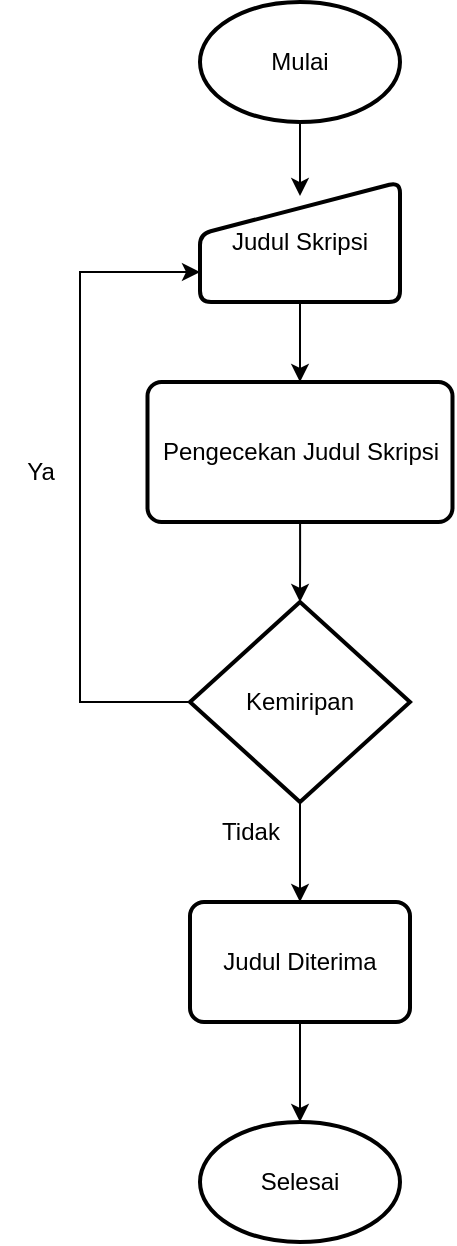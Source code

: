 <mxfile version="24.4.0" type="device">
  <diagram id="OdBznWuVRIDkl_L019tA" name="Page-1">
    <mxGraphModel dx="1026" dy="556" grid="1" gridSize="10" guides="1" tooltips="1" connect="1" arrows="1" fold="1" page="1" pageScale="1" pageWidth="850" pageHeight="1100" math="0" shadow="0">
      <root>
        <mxCell id="0" />
        <mxCell id="1" parent="0" />
        <mxCell id="NMxiUpryVwW1pO4ZAL9c-1" value="Mulai" style="strokeWidth=2;html=1;shape=mxgraph.flowchart.start_1;whiteSpace=wrap;" vertex="1" parent="1">
          <mxGeometry x="310" y="50" width="100" height="60" as="geometry" />
        </mxCell>
        <mxCell id="NMxiUpryVwW1pO4ZAL9c-2" value="&lt;font style=&quot;font-size: 12px;&quot;&gt;Pengecekan Judul Skripsi&lt;/font&gt;" style="rounded=1;whiteSpace=wrap;html=1;absoluteArcSize=1;arcSize=14;strokeWidth=2;" vertex="1" parent="1">
          <mxGeometry x="283.75" y="240" width="152.5" height="70" as="geometry" />
        </mxCell>
        <mxCell id="NMxiUpryVwW1pO4ZAL9c-6" style="edgeStyle=orthogonalEdgeStyle;rounded=0;orthogonalLoop=1;jettySize=auto;html=1;entryX=0.5;entryY=0;entryDx=0;entryDy=0;" edge="1" parent="1" source="NMxiUpryVwW1pO4ZAL9c-3" target="NMxiUpryVwW1pO4ZAL9c-2">
          <mxGeometry relative="1" as="geometry" />
        </mxCell>
        <mxCell id="NMxiUpryVwW1pO4ZAL9c-3" value="Judul Skripsi" style="html=1;strokeWidth=2;shape=manualInput;whiteSpace=wrap;rounded=1;size=26;arcSize=11;" vertex="1" parent="1">
          <mxGeometry x="310" y="140" width="100" height="60" as="geometry" />
        </mxCell>
        <mxCell id="NMxiUpryVwW1pO4ZAL9c-5" style="edgeStyle=orthogonalEdgeStyle;rounded=0;orthogonalLoop=1;jettySize=auto;html=1;entryX=0.5;entryY=0.117;entryDx=0;entryDy=0;entryPerimeter=0;" edge="1" parent="1" source="NMxiUpryVwW1pO4ZAL9c-1" target="NMxiUpryVwW1pO4ZAL9c-3">
          <mxGeometry relative="1" as="geometry" />
        </mxCell>
        <mxCell id="NMxiUpryVwW1pO4ZAL9c-13" style="edgeStyle=orthogonalEdgeStyle;rounded=0;orthogonalLoop=1;jettySize=auto;html=1;entryX=0.5;entryY=0;entryDx=0;entryDy=0;" edge="1" parent="1" source="NMxiUpryVwW1pO4ZAL9c-8" target="NMxiUpryVwW1pO4ZAL9c-12">
          <mxGeometry relative="1" as="geometry" />
        </mxCell>
        <mxCell id="NMxiUpryVwW1pO4ZAL9c-14" style="edgeStyle=orthogonalEdgeStyle;rounded=0;orthogonalLoop=1;jettySize=auto;html=1;entryX=0;entryY=0.75;entryDx=0;entryDy=0;" edge="1" parent="1" source="NMxiUpryVwW1pO4ZAL9c-8" target="NMxiUpryVwW1pO4ZAL9c-3">
          <mxGeometry relative="1" as="geometry">
            <Array as="points">
              <mxPoint x="250" y="400" />
              <mxPoint x="250" y="185" />
            </Array>
          </mxGeometry>
        </mxCell>
        <mxCell id="NMxiUpryVwW1pO4ZAL9c-8" value="Kemiripan" style="strokeWidth=2;html=1;shape=mxgraph.flowchart.decision;whiteSpace=wrap;" vertex="1" parent="1">
          <mxGeometry x="305" y="350" width="110" height="100" as="geometry" />
        </mxCell>
        <mxCell id="NMxiUpryVwW1pO4ZAL9c-9" style="edgeStyle=orthogonalEdgeStyle;rounded=0;orthogonalLoop=1;jettySize=auto;html=1;entryX=0.5;entryY=0;entryDx=0;entryDy=0;entryPerimeter=0;" edge="1" parent="1" source="NMxiUpryVwW1pO4ZAL9c-2" target="NMxiUpryVwW1pO4ZAL9c-8">
          <mxGeometry relative="1" as="geometry" />
        </mxCell>
        <mxCell id="NMxiUpryVwW1pO4ZAL9c-19" value="" style="edgeStyle=orthogonalEdgeStyle;rounded=0;orthogonalLoop=1;jettySize=auto;html=1;" edge="1" parent="1" source="NMxiUpryVwW1pO4ZAL9c-12" target="NMxiUpryVwW1pO4ZAL9c-17">
          <mxGeometry relative="1" as="geometry" />
        </mxCell>
        <mxCell id="NMxiUpryVwW1pO4ZAL9c-12" value="Judul Diterima" style="rounded=1;whiteSpace=wrap;html=1;absoluteArcSize=1;arcSize=14;strokeWidth=2;" vertex="1" parent="1">
          <mxGeometry x="305" y="500" width="110" height="60" as="geometry" />
        </mxCell>
        <mxCell id="NMxiUpryVwW1pO4ZAL9c-15" value="Ya" style="text;html=1;align=center;verticalAlign=middle;resizable=0;points=[];autosize=1;strokeColor=none;fillColor=none;" vertex="1" parent="1">
          <mxGeometry x="210" y="270" width="40" height="30" as="geometry" />
        </mxCell>
        <mxCell id="NMxiUpryVwW1pO4ZAL9c-16" value="Tidak" style="text;html=1;align=center;verticalAlign=middle;resizable=0;points=[];autosize=1;strokeColor=none;fillColor=none;" vertex="1" parent="1">
          <mxGeometry x="310" y="450" width="50" height="30" as="geometry" />
        </mxCell>
        <mxCell id="NMxiUpryVwW1pO4ZAL9c-17" value="Selesai" style="strokeWidth=2;html=1;shape=mxgraph.flowchart.start_1;whiteSpace=wrap;" vertex="1" parent="1">
          <mxGeometry x="310" y="610" width="100" height="60" as="geometry" />
        </mxCell>
      </root>
    </mxGraphModel>
  </diagram>
</mxfile>
